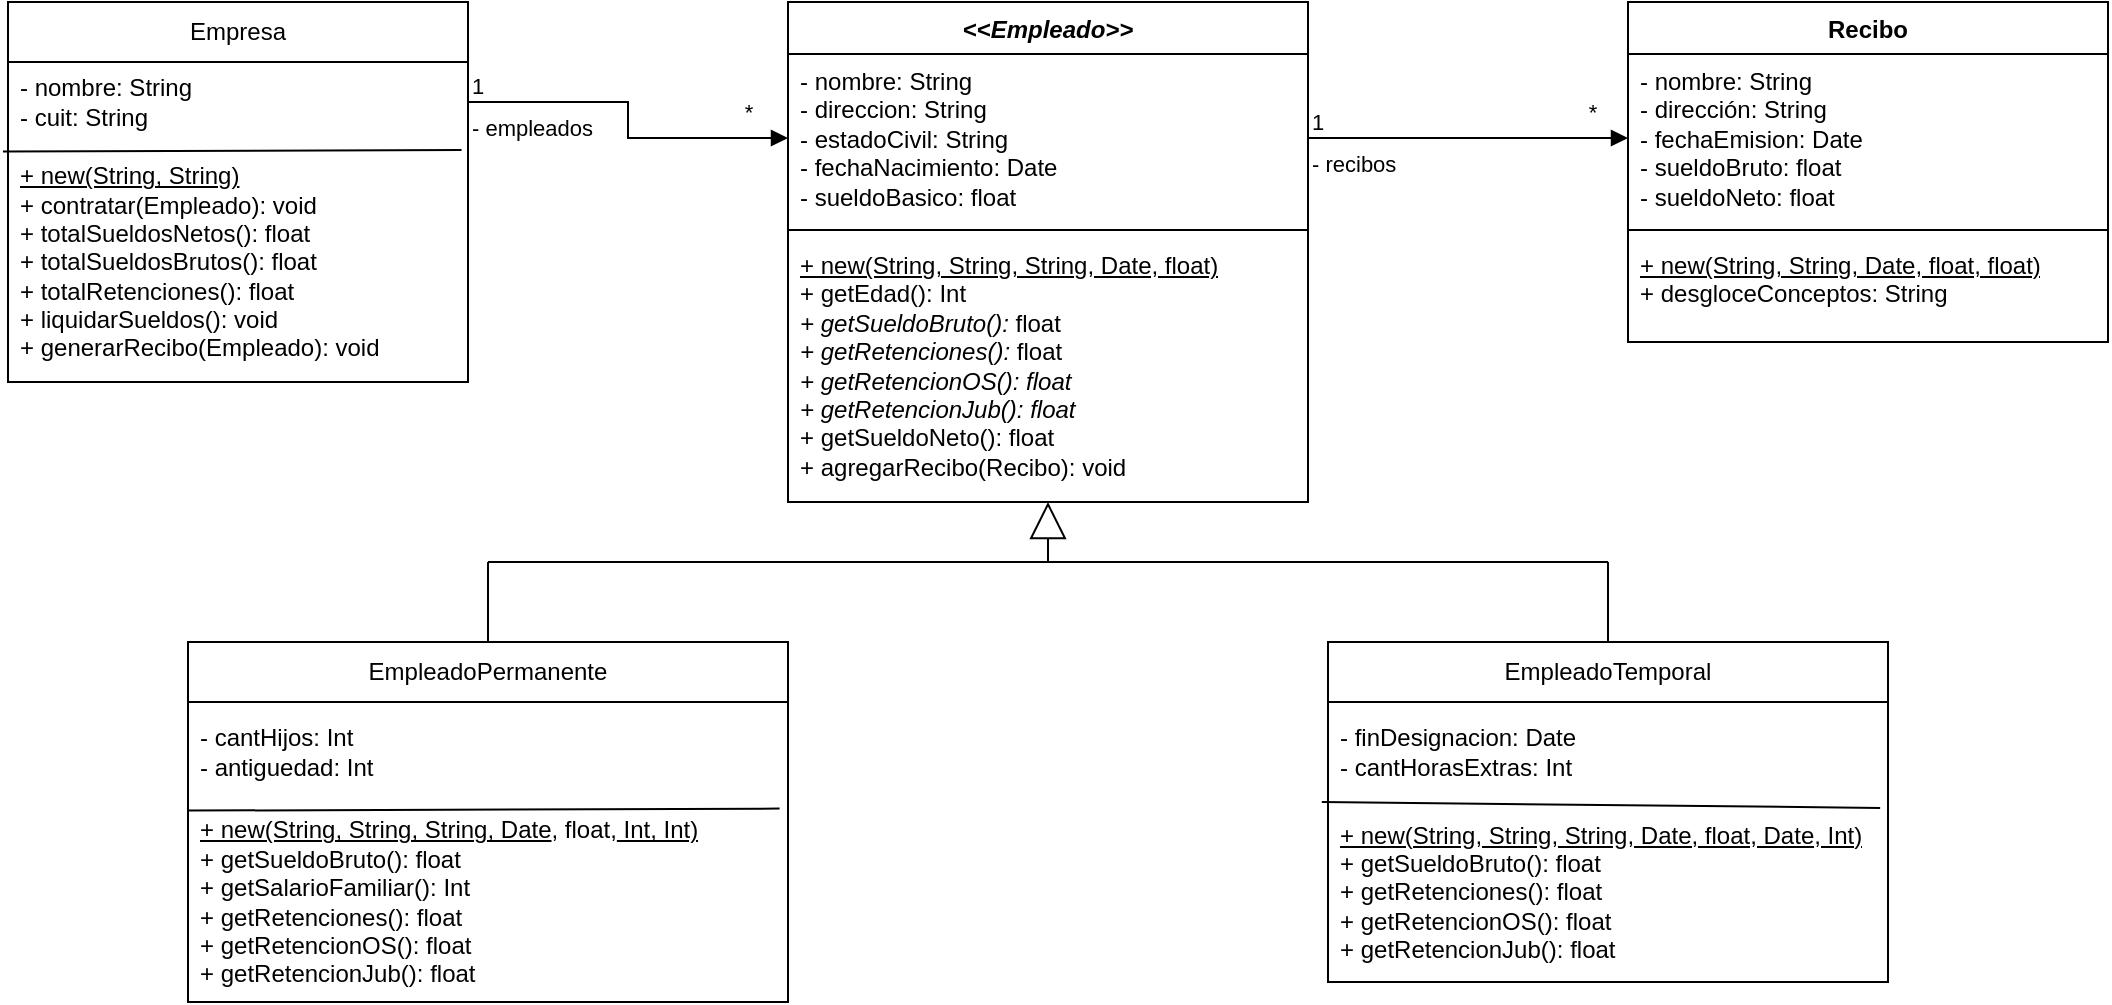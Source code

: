 <mxfile version="26.2.9">
  <diagram name="Página-1" id="vyleIBEgyGvWa6Li2Per">
    <mxGraphModel dx="1175" dy="1293" grid="1" gridSize="10" guides="1" tooltips="1" connect="1" arrows="1" fold="1" page="1" pageScale="1" pageWidth="827" pageHeight="1169" math="0" shadow="0">
      <root>
        <mxCell id="0" />
        <mxCell id="1" parent="0" />
        <mxCell id="Ehmfcri_y7h8wXTCkJX1-25" value="Empresa" style="swimlane;fontStyle=0;childLayout=stackLayout;horizontal=1;startSize=30;horizontalStack=0;resizeParent=1;resizeParentMax=0;resizeLast=0;collapsible=1;marginBottom=0;whiteSpace=wrap;html=1;" parent="1" vertex="1">
          <mxGeometry x="40" y="400" width="230" height="190" as="geometry" />
        </mxCell>
        <mxCell id="Ehmfcri_y7h8wXTCkJX1-26" value="- nombre: String&lt;div&gt;- cuit: String&lt;/div&gt;" style="text;strokeColor=none;fillColor=none;align=left;verticalAlign=middle;spacingLeft=4;spacingRight=4;overflow=hidden;points=[[0,0.5],[1,0.5]];portConstraint=eastwest;rotatable=0;whiteSpace=wrap;html=1;" parent="Ehmfcri_y7h8wXTCkJX1-25" vertex="1">
          <mxGeometry y="30" width="230" height="40" as="geometry" />
        </mxCell>
        <mxCell id="Ehmfcri_y7h8wXTCkJX1-29" value="&lt;div&gt;&lt;u&gt;+ new(String, String)&lt;/u&gt;&lt;/div&gt;&lt;div&gt;+ contratar(Empleado): void&lt;/div&gt;+ totalSueldosNetos(): float&lt;div&gt;+ totalSueldosBrutos():&amp;nbsp;&lt;span style=&quot;background-color: transparent; color: light-dark(rgb(0, 0, 0), rgb(255, 255, 255));&quot;&gt;float&lt;/span&gt;&lt;/div&gt;&lt;div&gt;+ totalRetenciones():&amp;nbsp;&lt;span style=&quot;background-color: transparent; color: light-dark(rgb(0, 0, 0), rgb(255, 255, 255));&quot;&gt;float&lt;/span&gt;&lt;/div&gt;&lt;div&gt;&lt;span style=&quot;background-color: transparent; color: light-dark(rgb(0, 0, 0), rgb(255, 255, 255));&quot;&gt;+ liquidarSueldos(): void&lt;/span&gt;&lt;/div&gt;&lt;div&gt;&lt;span style=&quot;background-color: transparent; color: light-dark(rgb(0, 0, 0), rgb(255, 255, 255));&quot;&gt;+ generarRecibo(Empleado): void&lt;/span&gt;&lt;/div&gt;" style="text;strokeColor=none;fillColor=none;align=left;verticalAlign=middle;spacingLeft=4;spacingRight=4;overflow=hidden;points=[[0,0.5],[1,0.5]];portConstraint=eastwest;rotatable=0;whiteSpace=wrap;html=1;" parent="Ehmfcri_y7h8wXTCkJX1-25" vertex="1">
          <mxGeometry y="70" width="230" height="120" as="geometry" />
        </mxCell>
        <mxCell id="Ehmfcri_y7h8wXTCkJX1-31" value="" style="endArrow=none;html=1;rounded=0;exitX=0.986;exitY=0.033;exitDx=0;exitDy=0;exitPerimeter=0;entryX=-0.011;entryY=0.04;entryDx=0;entryDy=0;entryPerimeter=0;" parent="Ehmfcri_y7h8wXTCkJX1-25" source="Ehmfcri_y7h8wXTCkJX1-29" edge="1" target="Ehmfcri_y7h8wXTCkJX1-29">
          <mxGeometry width="50" height="50" relative="1" as="geometry">
            <mxPoint x="130" y="280" as="sourcePoint" />
            <mxPoint x="-1" y="60" as="targetPoint" />
          </mxGeometry>
        </mxCell>
        <mxCell id="vclqoBc84yhAXu6IZk2D-1" value="&lt;i&gt;&amp;lt;&amp;lt;Empleado&amp;gt;&amp;gt;&lt;/i&gt;" style="swimlane;fontStyle=1;align=center;verticalAlign=top;childLayout=stackLayout;horizontal=1;startSize=26;horizontalStack=0;resizeParent=1;resizeParentMax=0;resizeLast=0;collapsible=1;marginBottom=0;whiteSpace=wrap;html=1;" parent="1" vertex="1">
          <mxGeometry x="430" y="400" width="260" height="250" as="geometry" />
        </mxCell>
        <mxCell id="vclqoBc84yhAXu6IZk2D-2" value="-&amp;nbsp;&lt;span style=&quot;color: light-dark(rgb(0, 0, 0), rgb(255, 255, 255)); background-color: transparent;&quot;&gt;nombre: String&lt;/span&gt;&lt;div&gt;- direccion: String&lt;/div&gt;&lt;div&gt;- estadoCivil: String&lt;div&gt;- fechaNacimiento: Date&lt;/div&gt;&lt;/div&gt;&lt;div&gt;- sueldoBasico:&amp;nbsp;&lt;span style=&quot;background-color: transparent; color: light-dark(rgb(0, 0, 0), rgb(255, 255, 255));&quot;&gt;float&lt;/span&gt;&lt;/div&gt;" style="text;strokeColor=none;fillColor=none;align=left;verticalAlign=top;spacingLeft=4;spacingRight=4;overflow=hidden;rotatable=0;points=[[0,0.5],[1,0.5]];portConstraint=eastwest;whiteSpace=wrap;html=1;" parent="vclqoBc84yhAXu6IZk2D-1" vertex="1">
          <mxGeometry y="26" width="260" height="84" as="geometry" />
        </mxCell>
        <mxCell id="vclqoBc84yhAXu6IZk2D-3" value="" style="line;strokeWidth=1;fillColor=none;align=left;verticalAlign=middle;spacingTop=-1;spacingLeft=3;spacingRight=3;rotatable=0;labelPosition=right;points=[];portConstraint=eastwest;strokeColor=inherit;" parent="vclqoBc84yhAXu6IZk2D-1" vertex="1">
          <mxGeometry y="110" width="260" height="8" as="geometry" />
        </mxCell>
        <mxCell id="vclqoBc84yhAXu6IZk2D-4" value="&lt;div&gt;&lt;u&gt;+ new(String, String, String, Date,&amp;nbsp;float)&lt;/u&gt;&lt;/div&gt;+ getEdad(): Int&lt;div&gt;&lt;i&gt;+ getSueldoBruto():&amp;nbsp;&lt;/i&gt;&lt;span style=&quot;background-color: transparent; color: light-dark(rgb(0, 0, 0), rgb(255, 255, 255));&quot;&gt;float&lt;/span&gt;&lt;/div&gt;&lt;div&gt;&lt;i&gt;+ getRetenciones():&amp;nbsp;&lt;/i&gt;&lt;span style=&quot;background-color: transparent; color: light-dark(rgb(0, 0, 0), rgb(255, 255, 255));&quot;&gt;float&lt;/span&gt;&lt;/div&gt;&lt;div&gt;&lt;span style=&quot;background-color: transparent; color: light-dark(rgb(0, 0, 0), rgb(255, 255, 255));&quot;&gt;&lt;i&gt;+ getRetencionOS(): float&lt;/i&gt;&lt;/span&gt;&lt;/div&gt;&lt;div&gt;&lt;span style=&quot;background-color: transparent; color: light-dark(rgb(0, 0, 0), rgb(255, 255, 255));&quot;&gt;&lt;i&gt;+ getRetencionJub(): float&lt;/i&gt;&lt;/span&gt;&lt;/div&gt;&lt;div&gt;+ getSueldoNeto():&amp;nbsp;&lt;span style=&quot;background-color: transparent; color: light-dark(rgb(0, 0, 0), rgb(255, 255, 255));&quot;&gt;float&lt;/span&gt;&lt;/div&gt;&lt;div&gt;&lt;span style=&quot;background-color: transparent; color: light-dark(rgb(0, 0, 0), rgb(255, 255, 255));&quot;&gt;+ agregarRecibo(Recibo): void&lt;/span&gt;&lt;/div&gt;" style="text;strokeColor=none;fillColor=none;align=left;verticalAlign=top;spacingLeft=4;spacingRight=4;overflow=hidden;rotatable=0;points=[[0,0.5],[1,0.5]];portConstraint=eastwest;whiteSpace=wrap;html=1;" parent="vclqoBc84yhAXu6IZk2D-1" vertex="1">
          <mxGeometry y="118" width="260" height="132" as="geometry" />
        </mxCell>
        <mxCell id="vclqoBc84yhAXu6IZk2D-5" value="EmpleadoPermanente" style="swimlane;fontStyle=0;childLayout=stackLayout;horizontal=1;startSize=30;horizontalStack=0;resizeParent=1;resizeParentMax=0;resizeLast=0;collapsible=1;marginBottom=0;whiteSpace=wrap;html=1;" parent="1" vertex="1">
          <mxGeometry x="130" y="720" width="300" height="180" as="geometry">
            <mxRectangle x="230" y="630" width="160" height="30" as="alternateBounds" />
          </mxGeometry>
        </mxCell>
        <mxCell id="vclqoBc84yhAXu6IZk2D-6" value="&lt;div&gt;- cantHijos: Int&lt;/div&gt;&lt;div&gt;- antiguedad: Int&amp;nbsp;&lt;/div&gt;" style="text;strokeColor=none;fillColor=none;align=left;verticalAlign=middle;spacingLeft=4;spacingRight=4;overflow=hidden;points=[[0,0.5],[1,0.5]];portConstraint=eastwest;rotatable=0;whiteSpace=wrap;html=1;" parent="vclqoBc84yhAXu6IZk2D-5" vertex="1">
          <mxGeometry y="30" width="300" height="50" as="geometry" />
        </mxCell>
        <mxCell id="vclqoBc84yhAXu6IZk2D-7" value="&lt;div&gt;&lt;u&gt;+ new(String, String, String, Date&lt;/u&gt;,&amp;nbsp;float,&lt;u&gt; Int, Int)&lt;/u&gt;&lt;/div&gt;&lt;div&gt;+ getSueldoBruto():&amp;nbsp;&lt;span style=&quot;background-color: transparent; color: light-dark(rgb(0, 0, 0), rgb(255, 255, 255));&quot;&gt;float&lt;/span&gt;&lt;/div&gt;+ getSalarioFamiliar(): Int&lt;div&gt;+ getRetenciones():&amp;nbsp;&lt;span style=&quot;background-color: transparent; color: light-dark(rgb(0, 0, 0), rgb(255, 255, 255));&quot;&gt;float&lt;/span&gt;&lt;/div&gt;&lt;div&gt;&lt;div&gt;&lt;span style=&quot;background-color: transparent; color: light-dark(rgb(0, 0, 0), rgb(255, 255, 255));&quot;&gt;+ getRetencionOS(): float&lt;/span&gt;&lt;/div&gt;&lt;div&gt;&lt;span style=&quot;background-color: transparent; color: light-dark(rgb(0, 0, 0), rgb(255, 255, 255));&quot;&gt;+ getRetencionJub(): float&lt;/span&gt;&lt;/div&gt;&lt;/div&gt;" style="text;strokeColor=none;fillColor=none;align=left;verticalAlign=middle;spacingLeft=4;spacingRight=4;overflow=hidden;points=[[0,0.5],[1,0.5]];portConstraint=eastwest;rotatable=0;whiteSpace=wrap;html=1;" parent="vclqoBc84yhAXu6IZk2D-5" vertex="1">
          <mxGeometry y="80" width="300" height="100" as="geometry" />
        </mxCell>
        <mxCell id="vclqoBc84yhAXu6IZk2D-8" value="" style="endArrow=none;html=1;rounded=0;exitX=0.986;exitY=0.033;exitDx=0;exitDy=0;exitPerimeter=0;entryX=0;entryY=0.043;entryDx=0;entryDy=0;entryPerimeter=0;" parent="vclqoBc84yhAXu6IZk2D-5" source="vclqoBc84yhAXu6IZk2D-7" edge="1" target="vclqoBc84yhAXu6IZk2D-7">
          <mxGeometry width="50" height="50" relative="1" as="geometry">
            <mxPoint x="130" y="280" as="sourcePoint" />
            <mxPoint x="-1" y="60" as="targetPoint" />
          </mxGeometry>
        </mxCell>
        <mxCell id="vclqoBc84yhAXu6IZk2D-10" value="EmpleadoTemporal" style="swimlane;fontStyle=0;childLayout=stackLayout;horizontal=1;startSize=30;horizontalStack=0;resizeParent=1;resizeParentMax=0;resizeLast=0;collapsible=1;marginBottom=0;whiteSpace=wrap;html=1;" parent="1" vertex="1">
          <mxGeometry x="700" y="720" width="280" height="170" as="geometry" />
        </mxCell>
        <mxCell id="vclqoBc84yhAXu6IZk2D-11" value="&lt;div&gt;- finDesignacion: Date&lt;/div&gt;&lt;div&gt;- cantHorasExtras: Int&lt;/div&gt;" style="text;strokeColor=none;fillColor=none;align=left;verticalAlign=middle;spacingLeft=4;spacingRight=4;overflow=hidden;points=[[0,0.5],[1,0.5]];portConstraint=eastwest;rotatable=0;whiteSpace=wrap;html=1;" parent="vclqoBc84yhAXu6IZk2D-10" vertex="1">
          <mxGeometry y="30" width="280" height="50" as="geometry" />
        </mxCell>
        <mxCell id="vclqoBc84yhAXu6IZk2D-12" value="&lt;div&gt;&lt;u&gt;+ new(String, String, String, Date,&amp;nbsp;float, Date, Int)&lt;/u&gt;&lt;/div&gt;+ getSueldoBruto(): float&lt;div&gt;+ getRetenciones():&amp;nbsp;&lt;span style=&quot;background-color: transparent; color: light-dark(rgb(0, 0, 0), rgb(255, 255, 255));&quot;&gt;float&lt;/span&gt;&lt;/div&gt;&lt;div&gt;&lt;div&gt;&lt;span style=&quot;background-color: transparent; color: light-dark(rgb(0, 0, 0), rgb(255, 255, 255));&quot;&gt;+ getRetencionOS(): float&lt;/span&gt;&lt;/div&gt;&lt;div&gt;&lt;span style=&quot;background-color: transparent; color: light-dark(rgb(0, 0, 0), rgb(255, 255, 255));&quot;&gt;+ getRetencionJub(): float&lt;/span&gt;&lt;/div&gt;&lt;/div&gt;" style="text;strokeColor=none;fillColor=none;align=left;verticalAlign=middle;spacingLeft=4;spacingRight=4;overflow=hidden;points=[[0,0.5],[1,0.5]];portConstraint=eastwest;rotatable=0;whiteSpace=wrap;html=1;" parent="vclqoBc84yhAXu6IZk2D-10" vertex="1">
          <mxGeometry y="80" width="280" height="90" as="geometry" />
        </mxCell>
        <mxCell id="vclqoBc84yhAXu6IZk2D-13" value="" style="endArrow=none;html=1;rounded=0;exitX=0.986;exitY=0.033;exitDx=0;exitDy=0;exitPerimeter=0;entryX=-0.011;entryY=0;entryDx=0;entryDy=0;entryPerimeter=0;" parent="vclqoBc84yhAXu6IZk2D-10" source="vclqoBc84yhAXu6IZk2D-12" edge="1" target="vclqoBc84yhAXu6IZk2D-12">
          <mxGeometry width="50" height="50" relative="1" as="geometry">
            <mxPoint x="130" y="280" as="sourcePoint" />
            <mxPoint x="-1" y="60" as="targetPoint" />
          </mxGeometry>
        </mxCell>
        <mxCell id="N-EwF9tGU1fvFQxWkYaG-13" value="Recibo" style="swimlane;fontStyle=1;align=center;verticalAlign=top;childLayout=stackLayout;horizontal=1;startSize=26;horizontalStack=0;resizeParent=1;resizeParentMax=0;resizeLast=0;collapsible=1;marginBottom=0;whiteSpace=wrap;html=1;" vertex="1" parent="1">
          <mxGeometry x="850" y="400" width="240" height="170" as="geometry" />
        </mxCell>
        <mxCell id="N-EwF9tGU1fvFQxWkYaG-14" value="- nombre: String&lt;div&gt;- dirección: String&lt;/div&gt;&lt;div&gt;- fechaEmision: Date&lt;/div&gt;&lt;div&gt;- sueldoBruto: float&lt;/div&gt;&lt;div&gt;- sueldoNeto: float&lt;/div&gt;&lt;div&gt;&lt;br&gt;&lt;div&gt;&lt;br&gt;&lt;/div&gt;&lt;/div&gt;" style="text;strokeColor=none;fillColor=none;align=left;verticalAlign=top;spacingLeft=4;spacingRight=4;overflow=hidden;rotatable=0;points=[[0,0.5],[1,0.5]];portConstraint=eastwest;whiteSpace=wrap;html=1;" vertex="1" parent="N-EwF9tGU1fvFQxWkYaG-13">
          <mxGeometry y="26" width="240" height="84" as="geometry" />
        </mxCell>
        <mxCell id="N-EwF9tGU1fvFQxWkYaG-15" value="" style="line;strokeWidth=1;fillColor=none;align=left;verticalAlign=middle;spacingTop=-1;spacingLeft=3;spacingRight=3;rotatable=0;labelPosition=right;points=[];portConstraint=eastwest;strokeColor=inherit;" vertex="1" parent="N-EwF9tGU1fvFQxWkYaG-13">
          <mxGeometry y="110" width="240" height="8" as="geometry" />
        </mxCell>
        <mxCell id="N-EwF9tGU1fvFQxWkYaG-16" value="&lt;div&gt;&lt;u&gt;+ new(String, String, Date, float, float)&lt;/u&gt;&lt;/div&gt;&lt;div&gt;+ desgloceConceptos: String&lt;/div&gt;" style="text;strokeColor=none;fillColor=none;align=left;verticalAlign=top;spacingLeft=4;spacingRight=4;overflow=hidden;rotatable=0;points=[[0,0.5],[1,0.5]];portConstraint=eastwest;whiteSpace=wrap;html=1;" vertex="1" parent="N-EwF9tGU1fvFQxWkYaG-13">
          <mxGeometry y="118" width="240" height="52" as="geometry" />
        </mxCell>
        <mxCell id="N-EwF9tGU1fvFQxWkYaG-17" value="" style="endArrow=block;endSize=16;endFill=0;html=1;rounded=0;fontSize=12;curved=1;entryX=0.5;entryY=1;entryDx=0;entryDy=0;entryPerimeter=0;" edge="1" parent="1" target="vclqoBc84yhAXu6IZk2D-4">
          <mxGeometry x="0.017" width="160" relative="1" as="geometry">
            <mxPoint x="560" y="680" as="sourcePoint" />
            <mxPoint x="560" y="680" as="targetPoint" />
            <mxPoint as="offset" />
          </mxGeometry>
        </mxCell>
        <mxCell id="N-EwF9tGU1fvFQxWkYaG-18" value="" style="endArrow=none;html=1;rounded=0;fontSize=12;startSize=8;endSize=8;curved=1;entryX=0.5;entryY=0;entryDx=0;entryDy=0;" edge="1" parent="1" target="vclqoBc84yhAXu6IZk2D-5">
          <mxGeometry width="50" height="50" relative="1" as="geometry">
            <mxPoint x="280" y="680" as="sourcePoint" />
            <mxPoint x="340" y="740" as="targetPoint" />
          </mxGeometry>
        </mxCell>
        <mxCell id="N-EwF9tGU1fvFQxWkYaG-19" value="" style="endArrow=none;html=1;rounded=0;fontSize=12;startSize=8;endSize=8;curved=1;entryX=0.5;entryY=0;entryDx=0;entryDy=0;" edge="1" parent="1" target="vclqoBc84yhAXu6IZk2D-10">
          <mxGeometry width="50" height="50" relative="1" as="geometry">
            <mxPoint x="840" y="680" as="sourcePoint" />
            <mxPoint x="810" y="700" as="targetPoint" />
          </mxGeometry>
        </mxCell>
        <mxCell id="N-EwF9tGU1fvFQxWkYaG-20" value="" style="endArrow=none;html=1;rounded=0;fontSize=12;startSize=8;endSize=8;curved=1;" edge="1" parent="1">
          <mxGeometry width="50" height="50" relative="1" as="geometry">
            <mxPoint x="280" y="680" as="sourcePoint" />
            <mxPoint x="840" y="680" as="targetPoint" />
          </mxGeometry>
        </mxCell>
        <mxCell id="N-EwF9tGU1fvFQxWkYaG-21" value="- empleados" style="endArrow=block;endFill=1;html=1;edgeStyle=orthogonalEdgeStyle;align=left;verticalAlign=top;rounded=0;entryX=0;entryY=0.5;entryDx=0;entryDy=0;exitX=1;exitY=0.5;exitDx=0;exitDy=0;" edge="1" parent="1" source="Ehmfcri_y7h8wXTCkJX1-26" target="vclqoBc84yhAXu6IZk2D-2">
          <mxGeometry x="-1" relative="1" as="geometry">
            <mxPoint x="280" y="300" as="sourcePoint" />
            <mxPoint x="390" y="318" as="targetPoint" />
          </mxGeometry>
        </mxCell>
        <mxCell id="N-EwF9tGU1fvFQxWkYaG-22" value="1" style="edgeLabel;resizable=0;html=1;align=left;verticalAlign=bottom;" connectable="0" vertex="1" parent="N-EwF9tGU1fvFQxWkYaG-21">
          <mxGeometry x="-1" relative="1" as="geometry" />
        </mxCell>
        <mxCell id="N-EwF9tGU1fvFQxWkYaG-23" value="*" style="edgeLabel;html=1;align=center;verticalAlign=middle;resizable=0;points=[];" vertex="1" connectable="0" parent="N-EwF9tGU1fvFQxWkYaG-21">
          <mxGeometry x="0.769" y="-4" relative="1" as="geometry">
            <mxPoint y="-17" as="offset" />
          </mxGeometry>
        </mxCell>
        <mxCell id="N-EwF9tGU1fvFQxWkYaG-27" value="- recibos" style="endArrow=block;endFill=1;html=1;edgeStyle=orthogonalEdgeStyle;align=left;verticalAlign=top;rounded=0;entryX=0;entryY=0.5;entryDx=0;entryDy=0;exitX=1;exitY=0.5;exitDx=0;exitDy=0;" edge="1" parent="1" source="vclqoBc84yhAXu6IZk2D-2" target="N-EwF9tGU1fvFQxWkYaG-14">
          <mxGeometry x="-1" relative="1" as="geometry">
            <mxPoint x="700" y="290" as="sourcePoint" />
            <mxPoint x="810" y="308" as="targetPoint" />
          </mxGeometry>
        </mxCell>
        <mxCell id="N-EwF9tGU1fvFQxWkYaG-28" value="1" style="edgeLabel;resizable=0;html=1;align=left;verticalAlign=bottom;" connectable="0" vertex="1" parent="N-EwF9tGU1fvFQxWkYaG-27">
          <mxGeometry x="-1" relative="1" as="geometry" />
        </mxCell>
        <mxCell id="N-EwF9tGU1fvFQxWkYaG-29" value="*" style="edgeLabel;html=1;align=center;verticalAlign=middle;resizable=0;points=[];" vertex="1" connectable="0" parent="N-EwF9tGU1fvFQxWkYaG-27">
          <mxGeometry x="0.769" y="-4" relative="1" as="geometry">
            <mxPoint y="-17" as="offset" />
          </mxGeometry>
        </mxCell>
      </root>
    </mxGraphModel>
  </diagram>
</mxfile>
